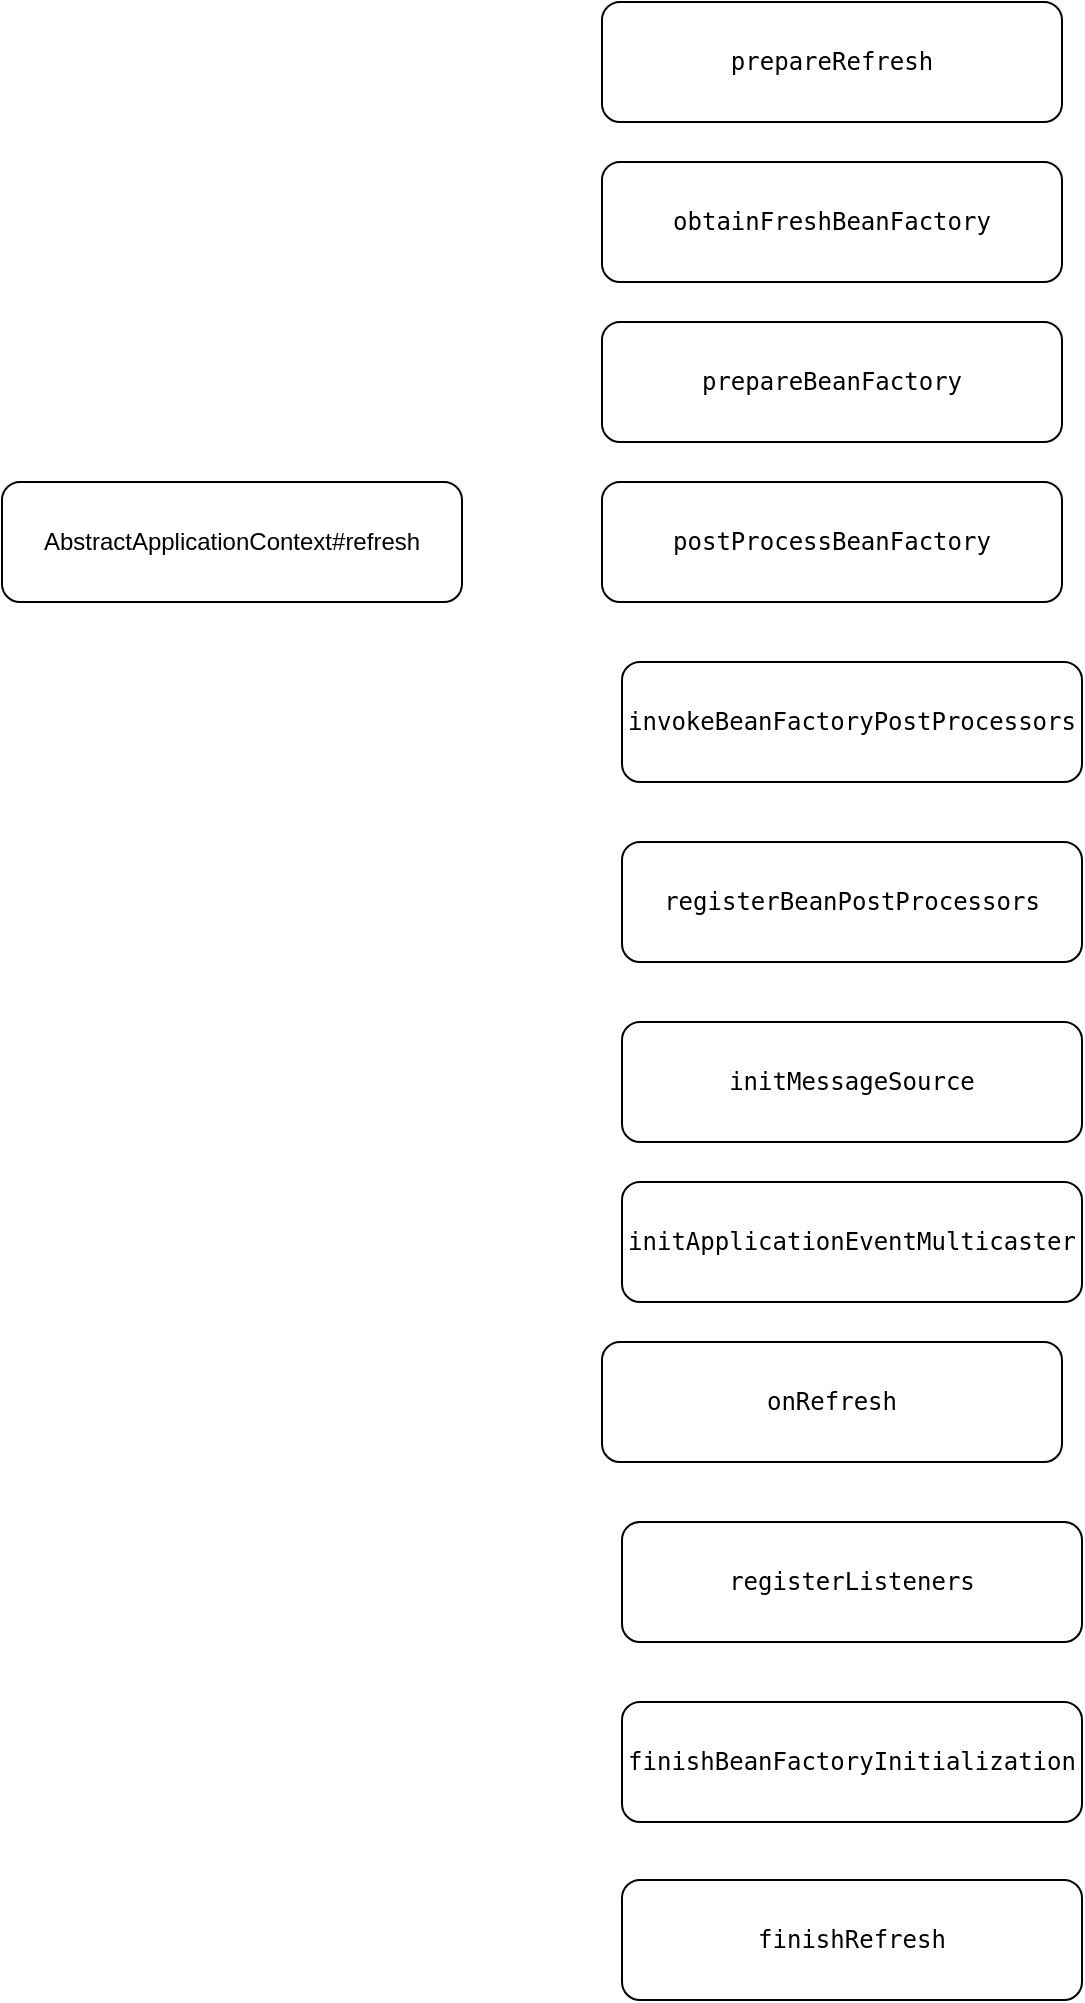 <mxfile version="14.4.8" type="github">
  <diagram id="kLsYasOdGUmhZC9lge7m" name="Page-1">
    <mxGraphModel dx="946" dy="537" grid="1" gridSize="10" guides="1" tooltips="1" connect="1" arrows="1" fold="1" page="1" pageScale="1" pageWidth="827" pageHeight="1169" math="0" shadow="0">
      <root>
        <mxCell id="0" />
        <mxCell id="1" parent="0" />
        <mxCell id="uri3sdBIFzThefUR668S-1" value="AbstractApplicationContext#refresh" style="rounded=1;whiteSpace=wrap;html=1;" vertex="1" parent="1">
          <mxGeometry x="40" y="410" width="230" height="60" as="geometry" />
        </mxCell>
        <mxCell id="uri3sdBIFzThefUR668S-3" value="&lt;pre&gt;prepareRefresh&lt;/pre&gt;" style="rounded=1;whiteSpace=wrap;html=1;" vertex="1" parent="1">
          <mxGeometry x="340" y="170" width="230" height="60" as="geometry" />
        </mxCell>
        <mxCell id="uri3sdBIFzThefUR668S-4" value="&lt;pre&gt;&lt;pre&gt;obtainFreshBeanFactory&lt;/pre&gt;&lt;/pre&gt;" style="rounded=1;whiteSpace=wrap;html=1;" vertex="1" parent="1">
          <mxGeometry x="340" y="250" width="230" height="60" as="geometry" />
        </mxCell>
        <mxCell id="uri3sdBIFzThefUR668S-5" value="&lt;pre&gt;&lt;pre&gt;prepareBeanFactory&lt;/pre&gt;&lt;/pre&gt;" style="rounded=1;whiteSpace=wrap;html=1;" vertex="1" parent="1">
          <mxGeometry x="340" y="330" width="230" height="60" as="geometry" />
        </mxCell>
        <mxCell id="uri3sdBIFzThefUR668S-6" value="&lt;pre&gt;&lt;pre&gt;postProcessBeanFactory&lt;/pre&gt;&lt;/pre&gt;" style="rounded=1;whiteSpace=wrap;html=1;" vertex="1" parent="1">
          <mxGeometry x="340" y="410" width="230" height="60" as="geometry" />
        </mxCell>
        <mxCell id="uri3sdBIFzThefUR668S-7" value="&lt;pre&gt;&lt;pre&gt;&lt;pre&gt;invokeBeanFactoryPostProcessors&lt;/pre&gt;&lt;/pre&gt;&lt;/pre&gt;" style="rounded=1;whiteSpace=wrap;html=1;" vertex="1" parent="1">
          <mxGeometry x="350" y="500" width="230" height="60" as="geometry" />
        </mxCell>
        <mxCell id="uri3sdBIFzThefUR668S-8" value="&lt;pre&gt;&lt;pre&gt;&lt;pre&gt;&lt;pre&gt;registerBeanPostProcessors&lt;/pre&gt;&lt;/pre&gt;&lt;/pre&gt;&lt;/pre&gt;" style="rounded=1;whiteSpace=wrap;html=1;" vertex="1" parent="1">
          <mxGeometry x="350" y="590" width="230" height="60" as="geometry" />
        </mxCell>
        <mxCell id="uri3sdBIFzThefUR668S-9" value="&lt;pre&gt;&lt;pre&gt;&lt;pre&gt;&lt;pre&gt;&lt;pre&gt;initMessageSource&lt;/pre&gt;&lt;/pre&gt;&lt;/pre&gt;&lt;/pre&gt;&lt;/pre&gt;" style="rounded=1;whiteSpace=wrap;html=1;" vertex="1" parent="1">
          <mxGeometry x="350" y="680" width="230" height="60" as="geometry" />
        </mxCell>
        <mxCell id="uri3sdBIFzThefUR668S-10" value="&lt;pre&gt;&lt;pre&gt;&lt;pre&gt;&lt;pre&gt;&lt;pre&gt;&lt;pre&gt;initApplicationEventMulticaster&lt;/pre&gt;&lt;/pre&gt;&lt;/pre&gt;&lt;/pre&gt;&lt;/pre&gt;&lt;/pre&gt;" style="rounded=1;whiteSpace=wrap;html=1;" vertex="1" parent="1">
          <mxGeometry x="350" y="760" width="230" height="60" as="geometry" />
        </mxCell>
        <mxCell id="uri3sdBIFzThefUR668S-11" value="&lt;pre&gt;&lt;pre&gt;&lt;pre&gt;&lt;pre&gt;&lt;pre&gt;&lt;pre&gt;onRefresh&lt;/pre&gt;&lt;/pre&gt;&lt;/pre&gt;&lt;/pre&gt;&lt;/pre&gt;&lt;/pre&gt;" style="rounded=1;whiteSpace=wrap;html=1;" vertex="1" parent="1">
          <mxGeometry x="340" y="840" width="230" height="60" as="geometry" />
        </mxCell>
        <mxCell id="uri3sdBIFzThefUR668S-12" value="&lt;pre&gt;&lt;pre&gt;&lt;pre&gt;&lt;pre&gt;&lt;pre&gt;&lt;pre&gt;registerListeners&lt;/pre&gt;&lt;/pre&gt;&lt;/pre&gt;&lt;/pre&gt;&lt;/pre&gt;&lt;/pre&gt;" style="rounded=1;whiteSpace=wrap;html=1;" vertex="1" parent="1">
          <mxGeometry x="350" y="930" width="230" height="60" as="geometry" />
        </mxCell>
        <mxCell id="uri3sdBIFzThefUR668S-13" value="&lt;pre&gt;&lt;pre&gt;&lt;pre&gt;&lt;pre&gt;&lt;pre&gt;&lt;pre&gt;&lt;pre&gt;finishBeanFactoryInitialization&lt;/pre&gt;&lt;/pre&gt;&lt;/pre&gt;&lt;/pre&gt;&lt;/pre&gt;&lt;/pre&gt;&lt;/pre&gt;" style="rounded=1;whiteSpace=wrap;html=1;" vertex="1" parent="1">
          <mxGeometry x="350" y="1020" width="230" height="60" as="geometry" />
        </mxCell>
        <mxCell id="uri3sdBIFzThefUR668S-14" value="&lt;pre&gt;&lt;pre&gt;&lt;pre&gt;&lt;pre&gt;&lt;pre&gt;&lt;pre&gt;&lt;pre&gt;&lt;pre&gt;finishRefresh&lt;/pre&gt;&lt;/pre&gt;&lt;/pre&gt;&lt;/pre&gt;&lt;/pre&gt;&lt;/pre&gt;&lt;/pre&gt;&lt;/pre&gt;" style="rounded=1;whiteSpace=wrap;html=1;" vertex="1" parent="1">
          <mxGeometry x="350" y="1109" width="230" height="60" as="geometry" />
        </mxCell>
      </root>
    </mxGraphModel>
  </diagram>
</mxfile>
